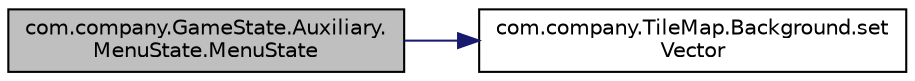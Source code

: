 digraph "com.company.GameState.Auxiliary.MenuState.MenuState"
{
 // LATEX_PDF_SIZE
  edge [fontname="Helvetica",fontsize="10",labelfontname="Helvetica",labelfontsize="10"];
  node [fontname="Helvetica",fontsize="10",shape=record];
  rankdir="LR";
  Node1 [label="com.company.GameState.Auxiliary.\lMenuState.MenuState",height=0.2,width=0.4,color="black", fillcolor="grey75", style="filled", fontcolor="black",tooltip="Constructorul clasei."];
  Node1 -> Node2 [color="midnightblue",fontsize="10",style="solid"];
  Node2 [label="com.company.TileMap.Background.set\lVector",height=0.2,width=0.4,color="black", fillcolor="white", style="filled",URL="$classcom_1_1company_1_1_tile_map_1_1_background.html#a3a3ed60d2eaffe71a6d2aab86e11a0b0",tooltip="Seteaza vectorul deplasare."];
}
